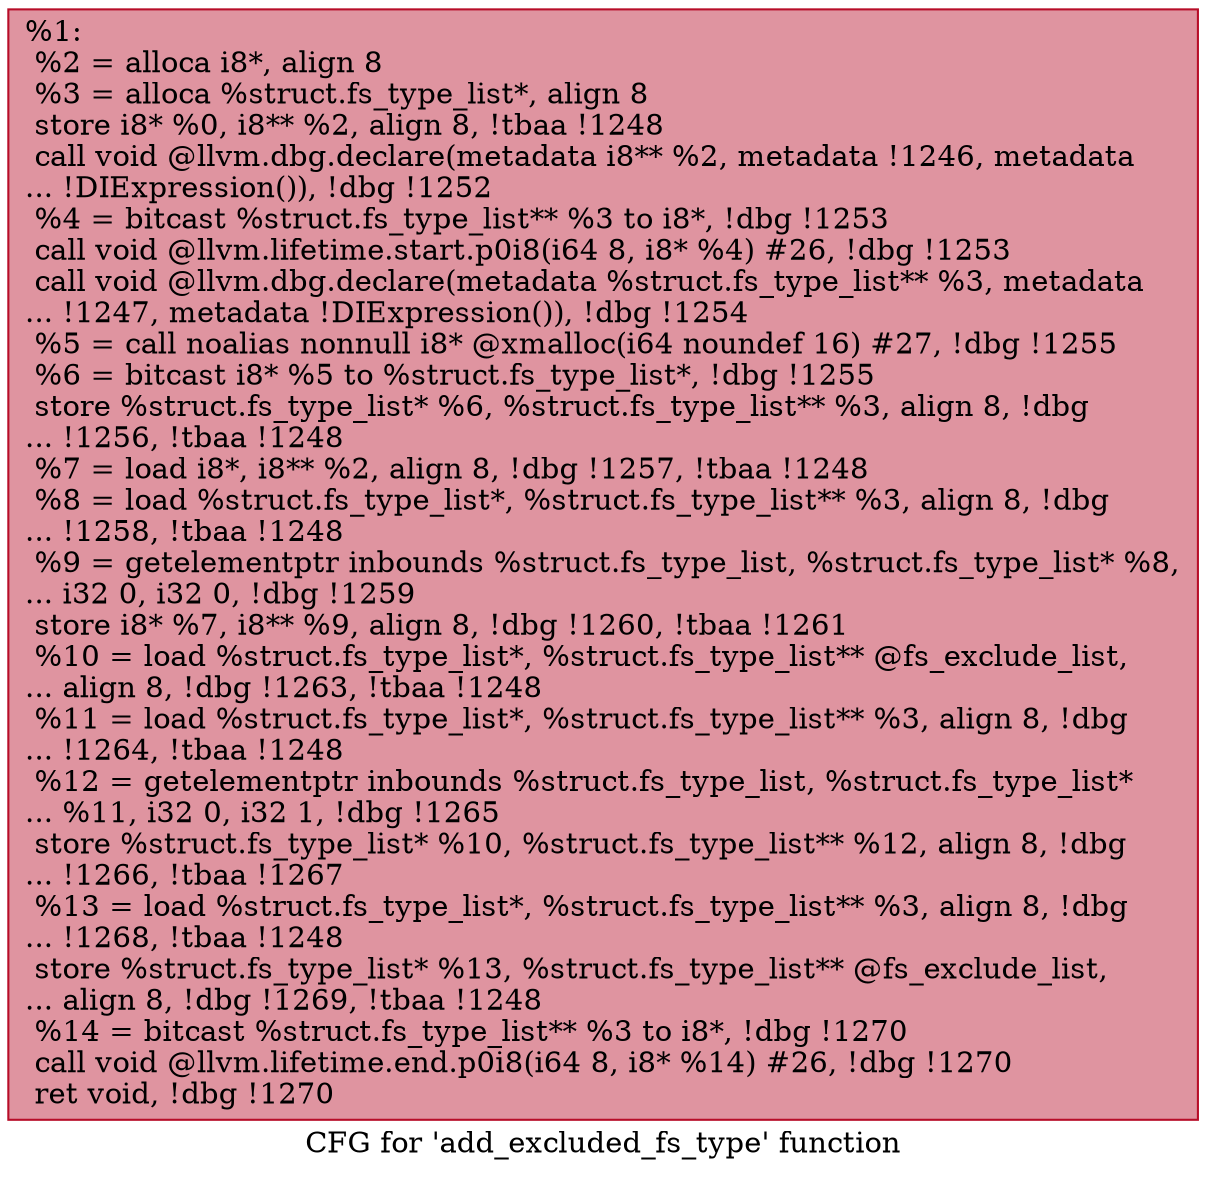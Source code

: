 digraph "CFG for 'add_excluded_fs_type' function" {
	label="CFG for 'add_excluded_fs_type' function";

	Node0x1049260 [shape=record,color="#b70d28ff", style=filled, fillcolor="#b70d2870",label="{%1:\l  %2 = alloca i8*, align 8\l  %3 = alloca %struct.fs_type_list*, align 8\l  store i8* %0, i8** %2, align 8, !tbaa !1248\l  call void @llvm.dbg.declare(metadata i8** %2, metadata !1246, metadata\l... !DIExpression()), !dbg !1252\l  %4 = bitcast %struct.fs_type_list** %3 to i8*, !dbg !1253\l  call void @llvm.lifetime.start.p0i8(i64 8, i8* %4) #26, !dbg !1253\l  call void @llvm.dbg.declare(metadata %struct.fs_type_list** %3, metadata\l... !1247, metadata !DIExpression()), !dbg !1254\l  %5 = call noalias nonnull i8* @xmalloc(i64 noundef 16) #27, !dbg !1255\l  %6 = bitcast i8* %5 to %struct.fs_type_list*, !dbg !1255\l  store %struct.fs_type_list* %6, %struct.fs_type_list** %3, align 8, !dbg\l... !1256, !tbaa !1248\l  %7 = load i8*, i8** %2, align 8, !dbg !1257, !tbaa !1248\l  %8 = load %struct.fs_type_list*, %struct.fs_type_list** %3, align 8, !dbg\l... !1258, !tbaa !1248\l  %9 = getelementptr inbounds %struct.fs_type_list, %struct.fs_type_list* %8,\l... i32 0, i32 0, !dbg !1259\l  store i8* %7, i8** %9, align 8, !dbg !1260, !tbaa !1261\l  %10 = load %struct.fs_type_list*, %struct.fs_type_list** @fs_exclude_list,\l... align 8, !dbg !1263, !tbaa !1248\l  %11 = load %struct.fs_type_list*, %struct.fs_type_list** %3, align 8, !dbg\l... !1264, !tbaa !1248\l  %12 = getelementptr inbounds %struct.fs_type_list, %struct.fs_type_list*\l... %11, i32 0, i32 1, !dbg !1265\l  store %struct.fs_type_list* %10, %struct.fs_type_list** %12, align 8, !dbg\l... !1266, !tbaa !1267\l  %13 = load %struct.fs_type_list*, %struct.fs_type_list** %3, align 8, !dbg\l... !1268, !tbaa !1248\l  store %struct.fs_type_list* %13, %struct.fs_type_list** @fs_exclude_list,\l... align 8, !dbg !1269, !tbaa !1248\l  %14 = bitcast %struct.fs_type_list** %3 to i8*, !dbg !1270\l  call void @llvm.lifetime.end.p0i8(i64 8, i8* %14) #26, !dbg !1270\l  ret void, !dbg !1270\l}"];
}

